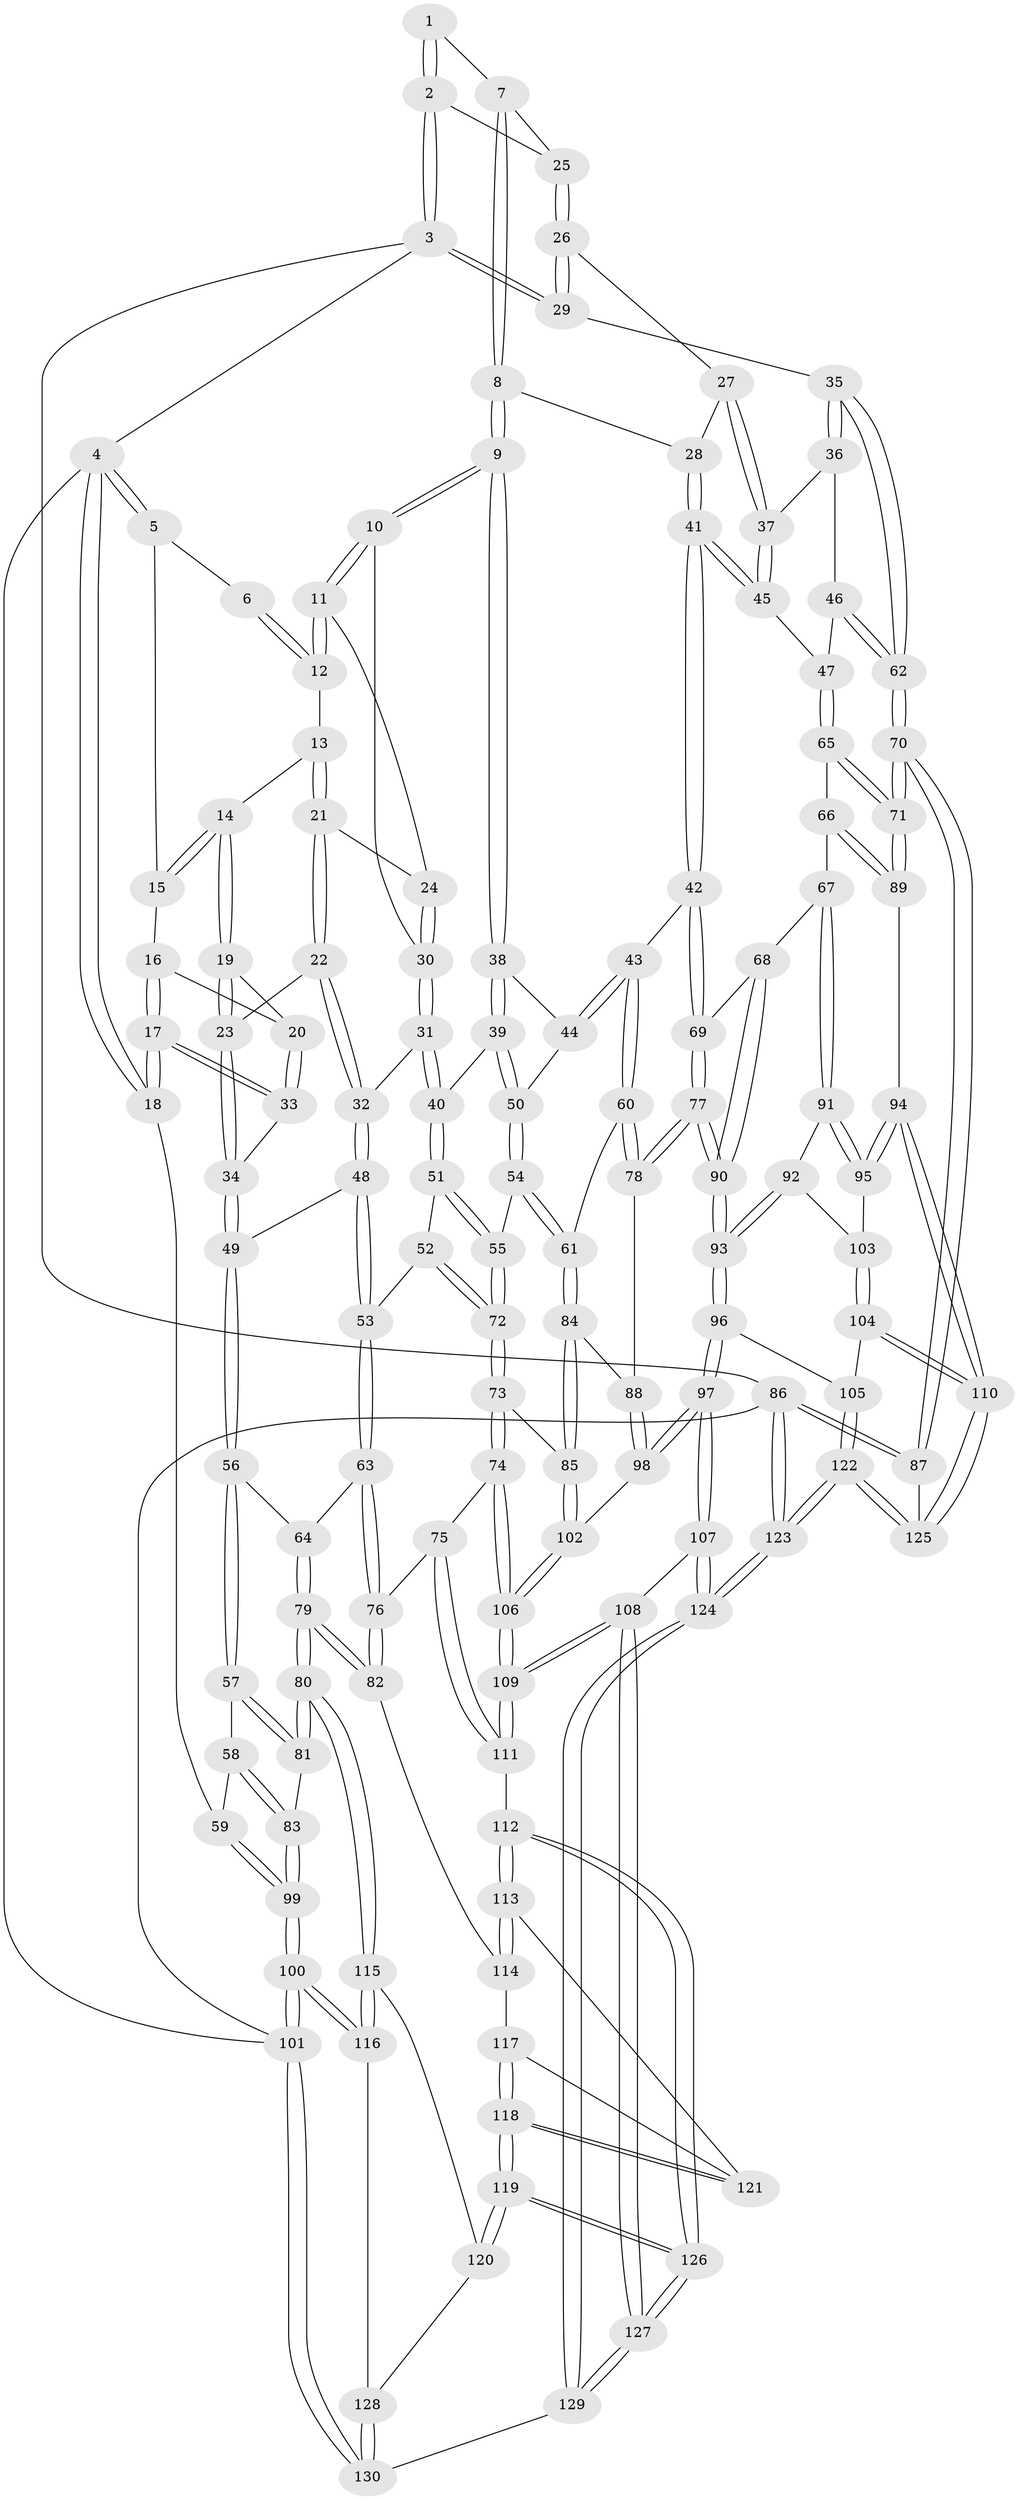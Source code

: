 // coarse degree distribution, {6: 0.04878048780487805, 4: 0.36585365853658536, 3: 0.36585365853658536, 5: 0.14634146341463414, 2: 0.04878048780487805, 7: 0.024390243902439025}
// Generated by graph-tools (version 1.1) at 2025/38/03/04/25 23:38:34]
// undirected, 130 vertices, 322 edges
graph export_dot {
  node [color=gray90,style=filled];
  1 [pos="+0.7181662844785988+0"];
  2 [pos="+1+0"];
  3 [pos="+1+0"];
  4 [pos="+0+0"];
  5 [pos="+0.1021419334359212+0"];
  6 [pos="+0.32481507817783417+0"];
  7 [pos="+0.6745344537300181+0.08281526129640009"];
  8 [pos="+0.6321471101921439+0.1582520885563315"];
  9 [pos="+0.5660713744895748+0.1988678237766728"];
  10 [pos="+0.5041641323770937+0.18702220828009763"];
  11 [pos="+0.4587800715459374+0.15103688350497382"];
  12 [pos="+0.42787395626371527+0.11841515746916995"];
  13 [pos="+0.277780692005426+0.15345962113026024"];
  14 [pos="+0.27185300495569087+0.14969327872323765"];
  15 [pos="+0.13833578873359073+0"];
  16 [pos="+0.11851413374162943+0.10824146565695832"];
  17 [pos="+0+0.31158090792083304"];
  18 [pos="+0+0.31311815649592933"];
  19 [pos="+0.1658107200394809+0.2434950968590848"];
  20 [pos="+0.13581541630783586+0.20861456890088187"];
  21 [pos="+0.29648034341822477+0.2205018409038786"];
  22 [pos="+0.210772997070282+0.3183256697546322"];
  23 [pos="+0.182537465547709+0.2889752892834456"];
  24 [pos="+0.30378718948637545+0.2229652444129509"];
  25 [pos="+0.8428005775849644+0.1526273844579678"];
  26 [pos="+0.9015043230527817+0.21302345220700272"];
  27 [pos="+0.8718907730060179+0.26797909644041357"];
  28 [pos="+0.7526925118262876+0.2749697520617901"];
  29 [pos="+1+0.012630969758086743"];
  30 [pos="+0.3828551333723368+0.2876827894913344"];
  31 [pos="+0.3466202508055856+0.37473393140415234"];
  32 [pos="+0.22651899762414368+0.3621396179647024"];
  33 [pos="+0+0.31254209373928565"];
  34 [pos="+0+0.34015083943889085"];
  35 [pos="+1+0.34063588769176656"];
  36 [pos="+0.9211306555137162+0.32993162540986287"];
  37 [pos="+0.8836378314905563+0.3018416634324852"];
  38 [pos="+0.5653018581170701+0.26964034009403204"];
  39 [pos="+0.4065364717317536+0.41440816065402164"];
  40 [pos="+0.3596220425851022+0.3893331649568795"];
  41 [pos="+0.7439147169060064+0.446684322761955"];
  42 [pos="+0.7341003825969227+0.45407471822547874"];
  43 [pos="+0.6545126079609037+0.4668075903040614"];
  44 [pos="+0.5895058286011904+0.356386660989413"];
  45 [pos="+0.810111978838496+0.438790603923805"];
  46 [pos="+0.9302570687373357+0.45864207766885384"];
  47 [pos="+0.9095940629990374+0.4726689918801923"];
  48 [pos="+0.19219520862652803+0.41468167032443787"];
  49 [pos="+0.12700540418881873+0.4495691368752825"];
  50 [pos="+0.4350541170761278+0.4505269177199181"];
  51 [pos="+0.31689483976379873+0.4959209618147368"];
  52 [pos="+0.2895197597971836+0.5182477125561126"];
  53 [pos="+0.2586362268804063+0.5164680674960067"];
  54 [pos="+0.45651729272730174+0.5038896896103237"];
  55 [pos="+0.42169455978170417+0.5465693288547967"];
  56 [pos="+0.10679085567481832+0.5163963734695485"];
  57 [pos="+0.09739375913846456+0.5254259790076836"];
  58 [pos="+0.0971408166318464+0.5255133888102609"];
  59 [pos="+0+0.48949220921698344"];
  60 [pos="+0.6239087468566759+0.5060964653156814"];
  61 [pos="+0.5800991011475136+0.5290170110540064"];
  62 [pos="+1+0.3915842215373121"];
  63 [pos="+0.24245443151938822+0.5467872259645794"];
  64 [pos="+0.18080617537514057+0.5672965429625855"];
  65 [pos="+0.9125461051501318+0.5110591542906635"];
  66 [pos="+0.8825761509525482+0.5987502608318506"];
  67 [pos="+0.8638538677286584+0.6110258137455964"];
  68 [pos="+0.8637620999192653+0.6110173352226389"];
  69 [pos="+0.7846806286393324+0.5673163037624216"];
  70 [pos="+1+0.6965534447240532"];
  71 [pos="+1+0.6951481038575817"];
  72 [pos="+0.37707363482960604+0.6383223086552209"];
  73 [pos="+0.3763450462015306+0.6431714801244696"];
  74 [pos="+0.29641188144351516+0.7053536924456393"];
  75 [pos="+0.29457146507126236+0.7062790930783271"];
  76 [pos="+0.29415699991564104+0.7063605607872606"];
  77 [pos="+0.7242439606298997+0.6521031122008852"];
  78 [pos="+0.6963580465963044+0.6466549740009915"];
  79 [pos="+0.2072842586852127+0.7321746372652991"];
  80 [pos="+0.18334916999908127+0.7438017255929295"];
  81 [pos="+0.12885478331976077+0.719721404680093"];
  82 [pos="+0.26012773947518614+0.7220490692973213"];
  83 [pos="+0+0.7026745967404937"];
  84 [pos="+0.5476183992220739+0.6611414220993282"];
  85 [pos="+0.5235551083551075+0.7028171523225415"];
  86 [pos="+1+1"];
  87 [pos="+1+0.9244207768349354"];
  88 [pos="+0.6836711053572605+0.6579702569221443"];
  89 [pos="+1+0.6976725606484778"];
  90 [pos="+0.7605130165858965+0.6891869212544998"];
  91 [pos="+0.8760114835437807+0.6857131584989888"];
  92 [pos="+0.7767597816273174+0.7339019061250623"];
  93 [pos="+0.7724053274615557+0.7338254985955405"];
  94 [pos="+0.9438512254553217+0.7510364794177118"];
  95 [pos="+0.925971007232454+0.7432580923002545"];
  96 [pos="+0.7342555589682092+0.7959789804403109"];
  97 [pos="+0.6862912844367511+0.8061222235948671"];
  98 [pos="+0.6432138776647711+0.7500043267112961"];
  99 [pos="+0+0.7315427835895778"];
  100 [pos="+0+1"];
  101 [pos="+0+1"];
  102 [pos="+0.5260545096142085+0.7104269865343839"];
  103 [pos="+0.8482143859437726+0.7643486462999298"];
  104 [pos="+0.8401115211122908+0.8262656077180588"];
  105 [pos="+0.7754070612140859+0.8330235110122974"];
  106 [pos="+0.4958579891610247+0.8238785910265773"];
  107 [pos="+0.6138748535067501+0.9224518468886284"];
  108 [pos="+0.5177205615420576+0.8805952028788069"];
  109 [pos="+0.4959717600937794+0.8506475001291703"];
  110 [pos="+0.9007765871553035+0.8560484796678093"];
  111 [pos="+0.39726019979114807+0.8625013907240658"];
  112 [pos="+0.3923073678017094+0.8667940067001685"];
  113 [pos="+0.37580804176567406+0.8680139177729007"];
  114 [pos="+0.2981074505433929+0.8284687401951228"];
  115 [pos="+0.18072374778227998+0.7564941091784935"];
  116 [pos="+0+0.9503928744753469"];
  117 [pos="+0.3018908489217724+0.8680811221783519"];
  118 [pos="+0.26725178493756024+0.942763321985061"];
  119 [pos="+0.2624493079123286+0.9499941896634168"];
  120 [pos="+0.17439992343438881+0.8502597712199186"];
  121 [pos="+0.3660236418045555+0.8706982071226521"];
  122 [pos="+0.8295348401813079+1"];
  123 [pos="+0.8149725462177502+1"];
  124 [pos="+0.7749272259801967+1"];
  125 [pos="+0.9019638850335265+0.8615322888339755"];
  126 [pos="+0.31156566220276866+1"];
  127 [pos="+0.3145271712097281+1"];
  128 [pos="+0.10926639835444718+0.9107363962409163"];
  129 [pos="+0.3030112295660704+1"];
  130 [pos="+0.27067395879130296+1"];
  1 -- 2;
  1 -- 2;
  1 -- 7;
  2 -- 3;
  2 -- 3;
  2 -- 25;
  3 -- 4;
  3 -- 29;
  3 -- 29;
  3 -- 86;
  4 -- 5;
  4 -- 5;
  4 -- 18;
  4 -- 18;
  4 -- 101;
  5 -- 6;
  5 -- 15;
  6 -- 12;
  6 -- 12;
  7 -- 8;
  7 -- 8;
  7 -- 25;
  8 -- 9;
  8 -- 9;
  8 -- 28;
  9 -- 10;
  9 -- 10;
  9 -- 38;
  9 -- 38;
  10 -- 11;
  10 -- 11;
  10 -- 30;
  11 -- 12;
  11 -- 12;
  11 -- 24;
  12 -- 13;
  13 -- 14;
  13 -- 21;
  13 -- 21;
  14 -- 15;
  14 -- 15;
  14 -- 19;
  14 -- 19;
  15 -- 16;
  16 -- 17;
  16 -- 17;
  16 -- 20;
  17 -- 18;
  17 -- 18;
  17 -- 33;
  17 -- 33;
  18 -- 59;
  19 -- 20;
  19 -- 23;
  19 -- 23;
  20 -- 33;
  20 -- 33;
  21 -- 22;
  21 -- 22;
  21 -- 24;
  22 -- 23;
  22 -- 32;
  22 -- 32;
  23 -- 34;
  23 -- 34;
  24 -- 30;
  24 -- 30;
  25 -- 26;
  25 -- 26;
  26 -- 27;
  26 -- 29;
  26 -- 29;
  27 -- 28;
  27 -- 37;
  27 -- 37;
  28 -- 41;
  28 -- 41;
  29 -- 35;
  30 -- 31;
  30 -- 31;
  31 -- 32;
  31 -- 40;
  31 -- 40;
  32 -- 48;
  32 -- 48;
  33 -- 34;
  34 -- 49;
  34 -- 49;
  35 -- 36;
  35 -- 36;
  35 -- 62;
  35 -- 62;
  36 -- 37;
  36 -- 46;
  37 -- 45;
  37 -- 45;
  38 -- 39;
  38 -- 39;
  38 -- 44;
  39 -- 40;
  39 -- 50;
  39 -- 50;
  40 -- 51;
  40 -- 51;
  41 -- 42;
  41 -- 42;
  41 -- 45;
  41 -- 45;
  42 -- 43;
  42 -- 69;
  42 -- 69;
  43 -- 44;
  43 -- 44;
  43 -- 60;
  43 -- 60;
  44 -- 50;
  45 -- 47;
  46 -- 47;
  46 -- 62;
  46 -- 62;
  47 -- 65;
  47 -- 65;
  48 -- 49;
  48 -- 53;
  48 -- 53;
  49 -- 56;
  49 -- 56;
  50 -- 54;
  50 -- 54;
  51 -- 52;
  51 -- 55;
  51 -- 55;
  52 -- 53;
  52 -- 72;
  52 -- 72;
  53 -- 63;
  53 -- 63;
  54 -- 55;
  54 -- 61;
  54 -- 61;
  55 -- 72;
  55 -- 72;
  56 -- 57;
  56 -- 57;
  56 -- 64;
  57 -- 58;
  57 -- 81;
  57 -- 81;
  58 -- 59;
  58 -- 83;
  58 -- 83;
  59 -- 99;
  59 -- 99;
  60 -- 61;
  60 -- 78;
  60 -- 78;
  61 -- 84;
  61 -- 84;
  62 -- 70;
  62 -- 70;
  63 -- 64;
  63 -- 76;
  63 -- 76;
  64 -- 79;
  64 -- 79;
  65 -- 66;
  65 -- 71;
  65 -- 71;
  66 -- 67;
  66 -- 89;
  66 -- 89;
  67 -- 68;
  67 -- 91;
  67 -- 91;
  68 -- 69;
  68 -- 90;
  68 -- 90;
  69 -- 77;
  69 -- 77;
  70 -- 71;
  70 -- 71;
  70 -- 87;
  70 -- 87;
  71 -- 89;
  71 -- 89;
  72 -- 73;
  72 -- 73;
  73 -- 74;
  73 -- 74;
  73 -- 85;
  74 -- 75;
  74 -- 106;
  74 -- 106;
  75 -- 76;
  75 -- 111;
  75 -- 111;
  76 -- 82;
  76 -- 82;
  77 -- 78;
  77 -- 78;
  77 -- 90;
  77 -- 90;
  78 -- 88;
  79 -- 80;
  79 -- 80;
  79 -- 82;
  79 -- 82;
  80 -- 81;
  80 -- 81;
  80 -- 115;
  80 -- 115;
  81 -- 83;
  82 -- 114;
  83 -- 99;
  83 -- 99;
  84 -- 85;
  84 -- 85;
  84 -- 88;
  85 -- 102;
  85 -- 102;
  86 -- 87;
  86 -- 87;
  86 -- 123;
  86 -- 123;
  86 -- 101;
  87 -- 125;
  88 -- 98;
  88 -- 98;
  89 -- 94;
  90 -- 93;
  90 -- 93;
  91 -- 92;
  91 -- 95;
  91 -- 95;
  92 -- 93;
  92 -- 93;
  92 -- 103;
  93 -- 96;
  93 -- 96;
  94 -- 95;
  94 -- 95;
  94 -- 110;
  94 -- 110;
  95 -- 103;
  96 -- 97;
  96 -- 97;
  96 -- 105;
  97 -- 98;
  97 -- 98;
  97 -- 107;
  97 -- 107;
  98 -- 102;
  99 -- 100;
  99 -- 100;
  100 -- 101;
  100 -- 101;
  100 -- 116;
  100 -- 116;
  101 -- 130;
  101 -- 130;
  102 -- 106;
  102 -- 106;
  103 -- 104;
  103 -- 104;
  104 -- 105;
  104 -- 110;
  104 -- 110;
  105 -- 122;
  105 -- 122;
  106 -- 109;
  106 -- 109;
  107 -- 108;
  107 -- 124;
  107 -- 124;
  108 -- 109;
  108 -- 109;
  108 -- 127;
  108 -- 127;
  109 -- 111;
  109 -- 111;
  110 -- 125;
  110 -- 125;
  111 -- 112;
  112 -- 113;
  112 -- 113;
  112 -- 126;
  112 -- 126;
  113 -- 114;
  113 -- 114;
  113 -- 121;
  114 -- 117;
  115 -- 116;
  115 -- 116;
  115 -- 120;
  116 -- 128;
  117 -- 118;
  117 -- 118;
  117 -- 121;
  118 -- 119;
  118 -- 119;
  118 -- 121;
  118 -- 121;
  119 -- 120;
  119 -- 120;
  119 -- 126;
  119 -- 126;
  120 -- 128;
  122 -- 123;
  122 -- 123;
  122 -- 125;
  122 -- 125;
  123 -- 124;
  123 -- 124;
  124 -- 129;
  124 -- 129;
  126 -- 127;
  126 -- 127;
  127 -- 129;
  127 -- 129;
  128 -- 130;
  128 -- 130;
  129 -- 130;
}
